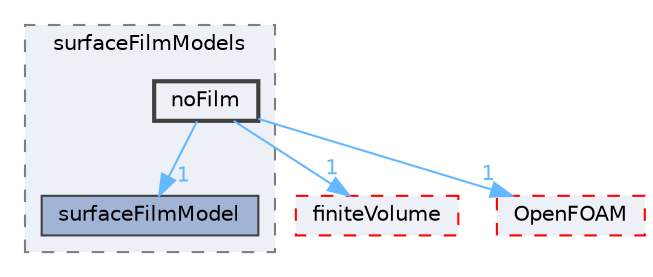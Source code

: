 digraph "src/regionModels/surfaceFilmModels/noFilm"
{
 // LATEX_PDF_SIZE
  bgcolor="transparent";
  edge [fontname=Helvetica,fontsize=10,labelfontname=Helvetica,labelfontsize=10];
  node [fontname=Helvetica,fontsize=10,shape=box,height=0.2,width=0.4];
  compound=true
  subgraph clusterdir_76cda00b2119e3ca1b811eb59fd40c16 {
    graph [ bgcolor="#edf0f7", pencolor="grey50", label="surfaceFilmModels", fontname=Helvetica,fontsize=10 style="filled,dashed", URL="dir_76cda00b2119e3ca1b811eb59fd40c16.html",tooltip=""]
  dir_318e28e1a51a420b88bf1d80f47d8e33 [label="surfaceFilmModel", fillcolor="#a2b4d6", color="grey25", style="filled", URL="dir_318e28e1a51a420b88bf1d80f47d8e33.html",tooltip=""];
  dir_0e405bdd0cd28fa7324e6a0fe1e40586 [label="noFilm", fillcolor="#edf0f7", color="grey25", style="filled,bold", URL="dir_0e405bdd0cd28fa7324e6a0fe1e40586.html",tooltip=""];
  }
  dir_9bd15774b555cf7259a6fa18f99fe99b [label="finiteVolume", fillcolor="#edf0f7", color="red", style="filled,dashed", URL="dir_9bd15774b555cf7259a6fa18f99fe99b.html",tooltip=""];
  dir_c5473ff19b20e6ec4dfe5c310b3778a8 [label="OpenFOAM", fillcolor="#edf0f7", color="red", style="filled,dashed", URL="dir_c5473ff19b20e6ec4dfe5c310b3778a8.html",tooltip=""];
  dir_0e405bdd0cd28fa7324e6a0fe1e40586->dir_318e28e1a51a420b88bf1d80f47d8e33 [headlabel="1", labeldistance=1.5 headhref="dir_002548_003837.html" href="dir_002548_003837.html" color="steelblue1" fontcolor="steelblue1"];
  dir_0e405bdd0cd28fa7324e6a0fe1e40586->dir_9bd15774b555cf7259a6fa18f99fe99b [headlabel="1", labeldistance=1.5 headhref="dir_002548_001387.html" href="dir_002548_001387.html" color="steelblue1" fontcolor="steelblue1"];
  dir_0e405bdd0cd28fa7324e6a0fe1e40586->dir_c5473ff19b20e6ec4dfe5c310b3778a8 [headlabel="1", labeldistance=1.5 headhref="dir_002548_002695.html" href="dir_002548_002695.html" color="steelblue1" fontcolor="steelblue1"];
}
